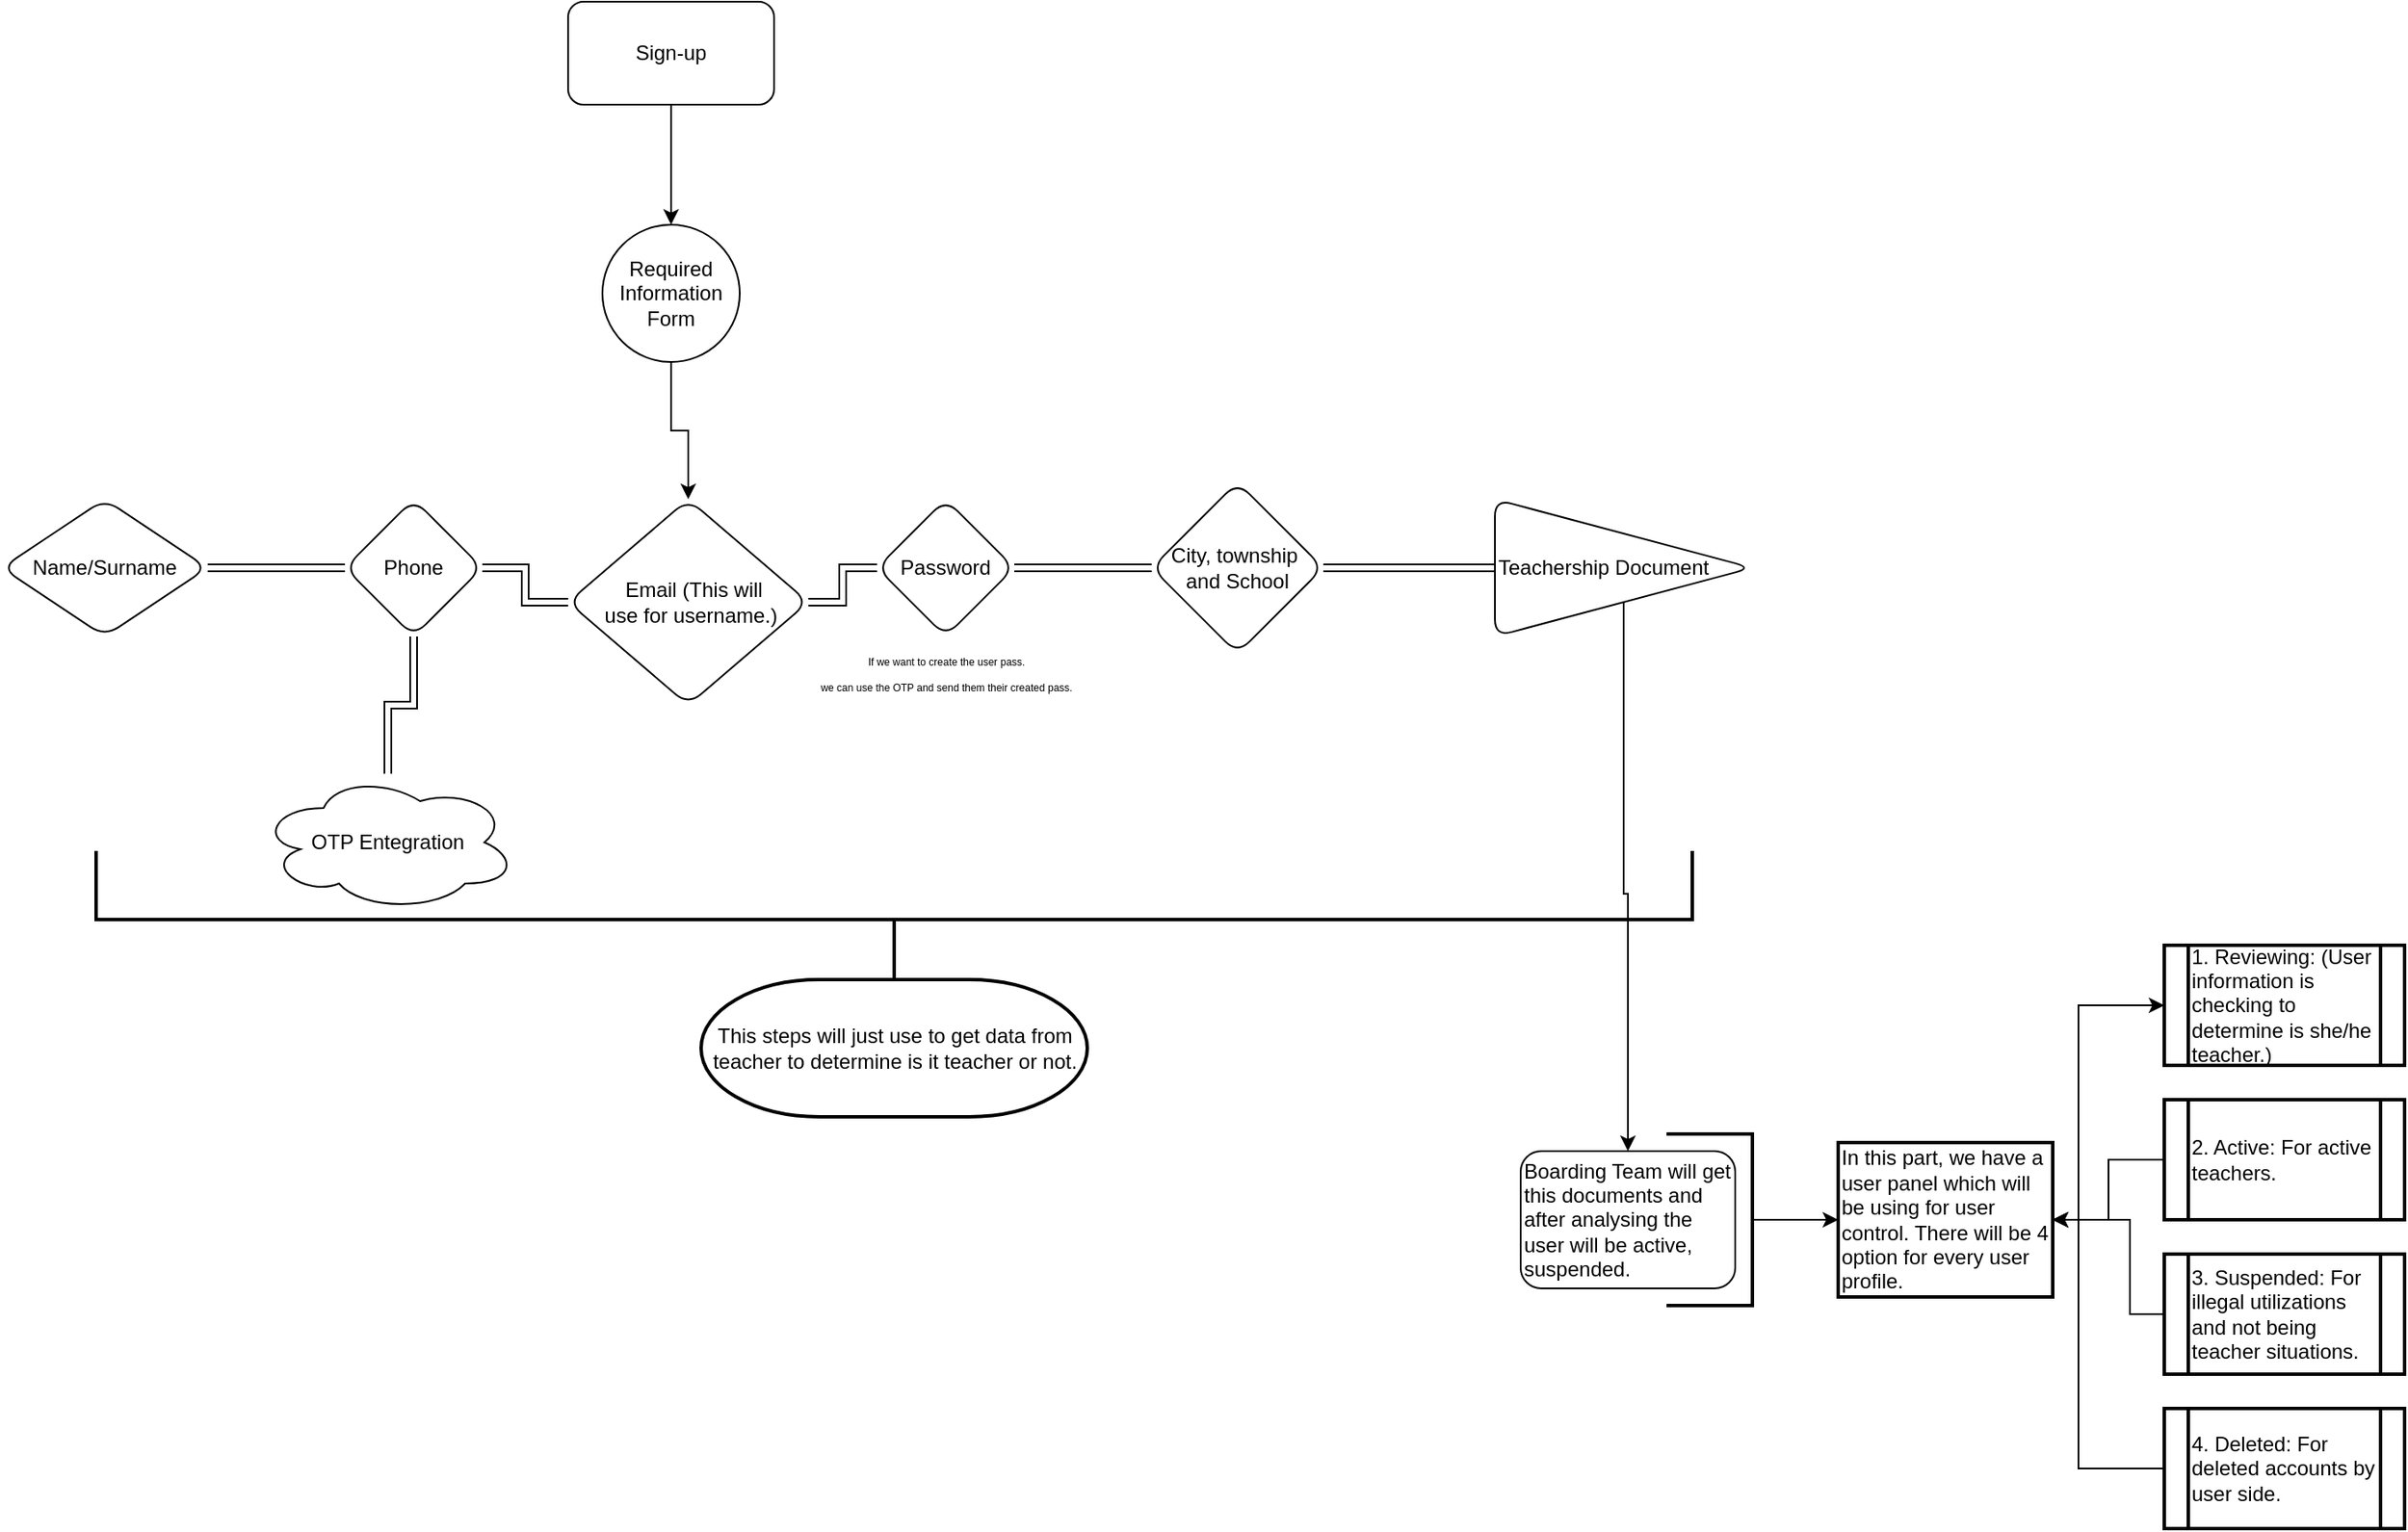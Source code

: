 <mxfile version="20.7.4" type="github">
  <diagram id="Ju4u09LskTiRAbeZ_m5J" name="Page-1">
    <mxGraphModel dx="1750" dy="902" grid="1" gridSize="10" guides="1" tooltips="1" connect="1" arrows="1" fold="1" page="1" pageScale="1" pageWidth="1700" pageHeight="1100" math="0" shadow="0">
      <root>
        <mxCell id="0" />
        <mxCell id="1" parent="0" />
        <mxCell id="zZKbL9tinufXiHi_ggS--6" value="" style="edgeStyle=orthogonalEdgeStyle;rounded=0;orthogonalLoop=1;jettySize=auto;html=1;" edge="1" parent="1" source="zZKbL9tinufXiHi_ggS--1" target="zZKbL9tinufXiHi_ggS--5">
          <mxGeometry relative="1" as="geometry" />
        </mxCell>
        <mxCell id="zZKbL9tinufXiHi_ggS--1" value="Sign-up" style="rounded=1;whiteSpace=wrap;html=1;" vertex="1" parent="1">
          <mxGeometry x="490" y="80" width="120" height="60" as="geometry" />
        </mxCell>
        <mxCell id="zZKbL9tinufXiHi_ggS--8" value="" style="edgeStyle=orthogonalEdgeStyle;rounded=0;orthogonalLoop=1;jettySize=auto;html=1;" edge="1" parent="1" source="zZKbL9tinufXiHi_ggS--5" target="zZKbL9tinufXiHi_ggS--7">
          <mxGeometry relative="1" as="geometry" />
        </mxCell>
        <mxCell id="zZKbL9tinufXiHi_ggS--5" value="Required Information Form" style="ellipse;whiteSpace=wrap;html=1;rounded=1;" vertex="1" parent="1">
          <mxGeometry x="510" y="210" width="80" height="80" as="geometry" />
        </mxCell>
        <mxCell id="zZKbL9tinufXiHi_ggS--10" value="" style="edgeStyle=orthogonalEdgeStyle;rounded=0;orthogonalLoop=1;jettySize=auto;html=1;strokeColor=default;shape=link;" edge="1" parent="1" source="zZKbL9tinufXiHi_ggS--7" target="zZKbL9tinufXiHi_ggS--9">
          <mxGeometry relative="1" as="geometry" />
        </mxCell>
        <mxCell id="zZKbL9tinufXiHi_ggS--13" value="" style="edgeStyle=orthogonalEdgeStyle;shape=link;rounded=0;orthogonalLoop=1;jettySize=auto;html=1;strokeColor=default;" edge="1" parent="1" source="zZKbL9tinufXiHi_ggS--7" target="zZKbL9tinufXiHi_ggS--12">
          <mxGeometry relative="1" as="geometry" />
        </mxCell>
        <mxCell id="zZKbL9tinufXiHi_ggS--7" value="&amp;nbsp; &amp;nbsp; &amp;nbsp; &amp;nbsp; &amp;nbsp;Email (This will&amp;nbsp; &amp;nbsp; &amp;nbsp; &amp;nbsp; &amp;nbsp;use for username.)" style="rhombus;whiteSpace=wrap;html=1;rounded=1;" vertex="1" parent="1">
          <mxGeometry x="490" y="370" width="140" height="120" as="geometry" />
        </mxCell>
        <mxCell id="zZKbL9tinufXiHi_ggS--17" value="" style="edgeStyle=orthogonalEdgeStyle;shape=link;rounded=0;orthogonalLoop=1;jettySize=auto;html=1;strokeColor=default;" edge="1" parent="1" source="zZKbL9tinufXiHi_ggS--9" target="zZKbL9tinufXiHi_ggS--16">
          <mxGeometry relative="1" as="geometry" />
        </mxCell>
        <mxCell id="zZKbL9tinufXiHi_ggS--19" value="" style="edgeStyle=orthogonalEdgeStyle;shape=link;rounded=0;orthogonalLoop=1;jettySize=auto;html=1;strokeColor=default;" edge="1" parent="1" source="zZKbL9tinufXiHi_ggS--9" target="zZKbL9tinufXiHi_ggS--18">
          <mxGeometry relative="1" as="geometry" />
        </mxCell>
        <mxCell id="zZKbL9tinufXiHi_ggS--9" value="Phone" style="rhombus;whiteSpace=wrap;html=1;rounded=1;" vertex="1" parent="1">
          <mxGeometry x="360" y="370" width="80" height="80" as="geometry" />
        </mxCell>
        <mxCell id="zZKbL9tinufXiHi_ggS--15" value="" style="edgeStyle=orthogonalEdgeStyle;shape=link;rounded=0;orthogonalLoop=1;jettySize=auto;html=1;strokeColor=default;" edge="1" parent="1" source="zZKbL9tinufXiHi_ggS--12" target="zZKbL9tinufXiHi_ggS--14">
          <mxGeometry relative="1" as="geometry" />
        </mxCell>
        <mxCell id="zZKbL9tinufXiHi_ggS--12" value="Password" style="rhombus;whiteSpace=wrap;html=1;rounded=1;" vertex="1" parent="1">
          <mxGeometry x="670" y="370" width="80" height="80" as="geometry" />
        </mxCell>
        <mxCell id="zZKbL9tinufXiHi_ggS--26" value="" style="edgeStyle=orthogonalEdgeStyle;shape=link;rounded=0;orthogonalLoop=1;jettySize=auto;html=1;strokeColor=default;fontSize=12;" edge="1" parent="1" source="zZKbL9tinufXiHi_ggS--14" target="zZKbL9tinufXiHi_ggS--25">
          <mxGeometry relative="1" as="geometry" />
        </mxCell>
        <mxCell id="zZKbL9tinufXiHi_ggS--14" value="City, township&amp;nbsp; and School" style="rhombus;whiteSpace=wrap;html=1;rounded=1;" vertex="1" parent="1">
          <mxGeometry x="830" y="360" width="100" height="100" as="geometry" />
        </mxCell>
        <mxCell id="zZKbL9tinufXiHi_ggS--16" value="Name/Surname" style="rhombus;whiteSpace=wrap;html=1;rounded=1;" vertex="1" parent="1">
          <mxGeometry x="160" y="370" width="120" height="80" as="geometry" />
        </mxCell>
        <mxCell id="zZKbL9tinufXiHi_ggS--18" value="OTP Entegration" style="ellipse;shape=cloud;whiteSpace=wrap;html=1;rounded=1;" vertex="1" parent="1">
          <mxGeometry x="310" y="530" width="150" height="80" as="geometry" />
        </mxCell>
        <mxCell id="zZKbL9tinufXiHi_ggS--20" value="&lt;font style=&quot;font-size: 6px;&quot;&gt;If we want to create the user pass. &lt;br&gt;we can use the OTP and send them their created pass.&lt;/font&gt;" style="text;html=1;align=center;verticalAlign=middle;resizable=0;points=[];autosize=1;strokeColor=none;fillColor=none;" vertex="1" parent="1">
          <mxGeometry x="625" y="450" width="170" height="40" as="geometry" />
        </mxCell>
        <mxCell id="zZKbL9tinufXiHi_ggS--23" value="" style="strokeWidth=2;html=1;shape=mxgraph.flowchart.annotation_2;align=left;labelPosition=right;pointerEvents=1;fontSize=6;rotation=-90;" vertex="1" parent="1">
          <mxGeometry x="640" y="150" width="80" height="930" as="geometry" />
        </mxCell>
        <mxCell id="zZKbL9tinufXiHi_ggS--24" value="&lt;font style=&quot;font-size: 12px;&quot;&gt;This steps will just use to get data from teacher to determine is it teacher or not.&lt;/font&gt;" style="strokeWidth=2;html=1;shape=mxgraph.flowchart.terminator;whiteSpace=wrap;fontSize=6;" vertex="1" parent="1">
          <mxGeometry x="567.5" y="650" width="225" height="80" as="geometry" />
        </mxCell>
        <mxCell id="zZKbL9tinufXiHi_ggS--28" value="" style="edgeStyle=orthogonalEdgeStyle;rounded=0;orthogonalLoop=1;jettySize=auto;html=1;strokeColor=default;fontSize=12;" edge="1" parent="1" source="zZKbL9tinufXiHi_ggS--25" target="zZKbL9tinufXiHi_ggS--27">
          <mxGeometry relative="1" as="geometry" />
        </mxCell>
        <mxCell id="zZKbL9tinufXiHi_ggS--25" value="Teachership Document" style="triangle;whiteSpace=wrap;html=1;rounded=1;align=left;" vertex="1" parent="1">
          <mxGeometry x="1030" y="370" width="150" height="80" as="geometry" />
        </mxCell>
        <mxCell id="zZKbL9tinufXiHi_ggS--27" value="Boarding Team will get this documents and after analysing the user will be active, suspended." style="whiteSpace=wrap;html=1;align=left;rounded=1;" vertex="1" parent="1">
          <mxGeometry x="1045" y="750" width="125" height="80" as="geometry" />
        </mxCell>
        <mxCell id="zZKbL9tinufXiHi_ggS--31" value="" style="edgeStyle=orthogonalEdgeStyle;rounded=0;orthogonalLoop=1;jettySize=auto;html=1;strokeColor=default;fontSize=12;" edge="1" parent="1" source="zZKbL9tinufXiHi_ggS--29" target="zZKbL9tinufXiHi_ggS--30">
          <mxGeometry relative="1" as="geometry" />
        </mxCell>
        <mxCell id="zZKbL9tinufXiHi_ggS--29" value="" style="strokeWidth=2;html=1;shape=mxgraph.flowchart.annotation_1;align=left;pointerEvents=1;fontSize=12;rotation=-180;" vertex="1" parent="1">
          <mxGeometry x="1130" y="740" width="50" height="100" as="geometry" />
        </mxCell>
        <mxCell id="zZKbL9tinufXiHi_ggS--35" value="" style="edgeStyle=orthogonalEdgeStyle;rounded=0;orthogonalLoop=1;jettySize=auto;html=1;strokeColor=default;fontSize=12;" edge="1" parent="1" source="zZKbL9tinufXiHi_ggS--30" target="zZKbL9tinufXiHi_ggS--34">
          <mxGeometry relative="1" as="geometry">
            <Array as="points">
              <mxPoint x="1370" y="790" />
            </Array>
          </mxGeometry>
        </mxCell>
        <mxCell id="zZKbL9tinufXiHi_ggS--30" value="In this part, we have a user panel which will be using for user control. There will be 4 option for every user profile.&amp;nbsp;" style="whiteSpace=wrap;html=1;align=left;strokeWidth=2;" vertex="1" parent="1">
          <mxGeometry x="1230" y="745" width="125" height="90" as="geometry" />
        </mxCell>
        <mxCell id="zZKbL9tinufXiHi_ggS--34" value="1. Reviewing: (User information is checking to determine is she/he teacher.)" style="shape=process;whiteSpace=wrap;html=1;backgroundOutline=1;align=left;strokeWidth=2;" vertex="1" parent="1">
          <mxGeometry x="1420" y="630" width="140" height="70" as="geometry" />
        </mxCell>
        <mxCell id="zZKbL9tinufXiHi_ggS--37" value="" style="edgeStyle=orthogonalEdgeStyle;rounded=0;orthogonalLoop=1;jettySize=auto;html=1;strokeColor=default;fontSize=12;" edge="1" parent="1" source="zZKbL9tinufXiHi_ggS--36" target="zZKbL9tinufXiHi_ggS--30">
          <mxGeometry relative="1" as="geometry" />
        </mxCell>
        <mxCell id="zZKbL9tinufXiHi_ggS--36" value="2. Active: For active teachers." style="shape=process;whiteSpace=wrap;html=1;backgroundOutline=1;align=left;strokeWidth=2;" vertex="1" parent="1">
          <mxGeometry x="1420" y="720" width="140" height="70" as="geometry" />
        </mxCell>
        <mxCell id="zZKbL9tinufXiHi_ggS--39" value="" style="edgeStyle=orthogonalEdgeStyle;rounded=0;orthogonalLoop=1;jettySize=auto;html=1;strokeColor=default;fontSize=12;" edge="1" parent="1" source="zZKbL9tinufXiHi_ggS--38" target="zZKbL9tinufXiHi_ggS--30">
          <mxGeometry relative="1" as="geometry">
            <Array as="points">
              <mxPoint x="1400" y="845" />
              <mxPoint x="1400" y="790" />
            </Array>
          </mxGeometry>
        </mxCell>
        <mxCell id="zZKbL9tinufXiHi_ggS--38" value="3. Suspended: For illegal utilizations&amp;nbsp; and not being teacher situations." style="shape=process;whiteSpace=wrap;html=1;backgroundOutline=1;align=left;strokeWidth=2;" vertex="1" parent="1">
          <mxGeometry x="1420" y="810" width="140" height="70" as="geometry" />
        </mxCell>
        <mxCell id="zZKbL9tinufXiHi_ggS--43" value="" style="edgeStyle=orthogonalEdgeStyle;rounded=0;orthogonalLoop=1;jettySize=auto;html=1;strokeColor=default;fontSize=12;" edge="1" parent="1" source="zZKbL9tinufXiHi_ggS--40" target="zZKbL9tinufXiHi_ggS--30">
          <mxGeometry relative="1" as="geometry">
            <Array as="points">
              <mxPoint x="1370" y="790" />
            </Array>
          </mxGeometry>
        </mxCell>
        <mxCell id="zZKbL9tinufXiHi_ggS--40" value="4. Deleted: For deleted accounts by user side." style="shape=process;whiteSpace=wrap;html=1;backgroundOutline=1;align=left;strokeWidth=2;" vertex="1" parent="1">
          <mxGeometry x="1420" y="900" width="140" height="70" as="geometry" />
        </mxCell>
      </root>
    </mxGraphModel>
  </diagram>
</mxfile>
